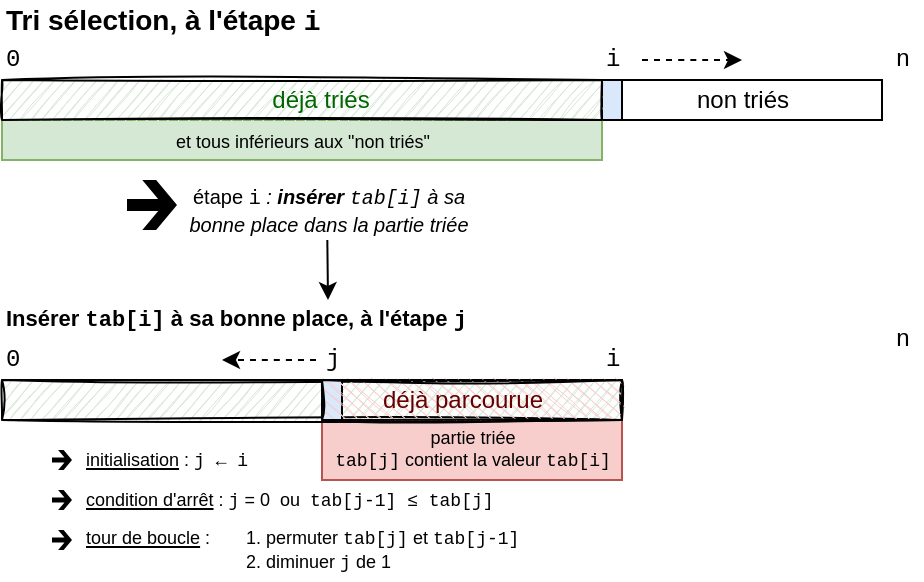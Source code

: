 <mxfile scale="4" border="0">
    <diagram id="_XF6_Xsw8ZZClXzvhntR" name="Page-1">
        <mxGraphModel dx="811" dy="396" grid="1" gridSize="10" guides="1" tooltips="1" connect="1" arrows="1" fold="1" page="1" pageScale="1" pageWidth="583" pageHeight="827" math="0" shadow="0">
            <root>
                <mxCell id="0"/>
                <mxCell id="1" parent="0"/>
                <mxCell id="31" value="" style="group;fillColor=#f8cecc;strokeColor=#b85450;" parent="1" vertex="1" connectable="0">
                    <mxGeometry x="280" y="250" width="150" height="30" as="geometry"/>
                </mxCell>
                <mxCell id="46" value="&lt;div style=&quot;font-size: 9px&quot;&gt;&lt;/div&gt;&lt;span style=&quot;font-family: &amp;quot;helvetica&amp;quot; ; font-size: 9px&quot;&gt;partie triée&lt;br&gt;&lt;/span&gt;&lt;font face=&quot;Courier New&quot;&gt;tab[j]&lt;/font&gt;&lt;span style=&quot;font-family: &amp;quot;helvetica&amp;quot;&quot;&gt;&amp;nbsp;contient la valeur&amp;nbsp;&lt;/span&gt;&lt;font face=&quot;Courier New&quot;&gt;tab[i]&lt;/font&gt;&lt;span style=&quot;font-family: &amp;quot;courier new&amp;quot; ; font-size: 9px&quot;&gt;&lt;br style=&quot;font-size: 9px&quot;&gt;&lt;/span&gt;" style="text;html=1;align=center;verticalAlign=middle;resizable=0;points=[];autosize=1;strokeColor=none;fillColor=none;fontFamily=Helvetica;fontColor=default;fontSize=9;" vertex="1" parent="1">
                    <mxGeometry x="280" y="250" width="150" height="30" as="geometry"/>
                </mxCell>
                <mxCell id="59" value="" style="rounded=0;whiteSpace=wrap;html=1;fontFamily=Courier New;fillColor=#d5e8d4;strokeColor=#000000;sketch=1;shadow=0;glass=0;" vertex="1" parent="1">
                    <mxGeometry x="120" y="230" width="310" height="20" as="geometry"/>
                </mxCell>
                <mxCell id="41" value="" style="whiteSpace=wrap;html=1;rounded=0;fontFamily=Courier New;fillColor=#dae8fc;strokeColor=#000000;labelBorderColor=none;labelBackgroundColor=none;fontColor=default;" vertex="1" parent="1">
                    <mxGeometry x="420" y="80" width="10" height="20" as="geometry"/>
                </mxCell>
                <mxCell id="3" value="" style="whiteSpace=wrap;html=1;rounded=0;fontFamily=Courier New;" parent="1" vertex="1">
                    <mxGeometry x="430" y="80" width="130" height="20" as="geometry"/>
                </mxCell>
                <mxCell id="4" value="0" style="text;html=1;align=left;verticalAlign=middle;resizable=0;points=[];autosize=1;strokeColor=none;fillColor=none;fontFamily=Courier New;" parent="1" vertex="1">
                    <mxGeometry x="120" y="60" width="20" height="20" as="geometry"/>
                </mxCell>
                <mxCell id="60" style="edgeStyle=orthogonalEdgeStyle;html=1;fontFamily=Courier New;fontSize=9;fontColor=#006600;startArrow=none;startFill=0;dashed=1;" edge="1" parent="1" source="5">
                    <mxGeometry relative="1" as="geometry">
                        <mxPoint x="490.0" y="70" as="targetPoint"/>
                    </mxGeometry>
                </mxCell>
                <mxCell id="5" value="i" style="text;html=1;align=left;verticalAlign=middle;resizable=0;points=[];autosize=1;strokeColor=none;fillColor=none;fontFamily=Courier New;" parent="1" vertex="1">
                    <mxGeometry x="420" y="60" width="20" height="20" as="geometry"/>
                </mxCell>
                <mxCell id="6" value="n" style="text;html=1;align=center;verticalAlign=middle;resizable=0;points=[];autosize=1;strokeColor=none;fillColor=none;fontFamily=Courier New;" parent="1" vertex="1">
                    <mxGeometry x="560" y="60" width="20" height="20" as="geometry"/>
                </mxCell>
                <mxCell id="10" value="&lt;font face=&quot;Helvetica&quot;&gt;non triés&lt;/font&gt;" style="text;html=1;align=center;verticalAlign=middle;resizable=0;points=[];autosize=1;strokeColor=none;fillColor=none;fontFamily=Courier New;" parent="1" vertex="1">
                    <mxGeometry x="460" y="80" width="60" height="20" as="geometry"/>
                </mxCell>
                <mxCell id="12" value="0" style="text;html=1;align=left;verticalAlign=middle;resizable=0;points=[];autosize=1;strokeColor=none;fillColor=none;fontFamily=Courier New;" parent="1" vertex="1">
                    <mxGeometry x="120" y="210" width="20" height="20" as="geometry"/>
                </mxCell>
                <mxCell id="13" value="n" style="text;html=1;align=center;verticalAlign=middle;resizable=0;points=[];autosize=1;strokeColor=none;fillColor=none;fontFamily=Courier New;" parent="1" vertex="1">
                    <mxGeometry x="560" y="200" width="20" height="20" as="geometry"/>
                </mxCell>
                <mxCell id="61" style="edgeStyle=orthogonalEdgeStyle;html=1;dashed=1;fontFamily=Courier New;fontSize=9;fontColor=#006600;startArrow=none;startFill=0;sourcePerimeterSpacing=3;" edge="1" parent="1" source="14">
                    <mxGeometry relative="1" as="geometry">
                        <mxPoint x="230" y="220" as="targetPoint"/>
                    </mxGeometry>
                </mxCell>
                <mxCell id="14" value="j" style="text;html=1;align=left;verticalAlign=middle;resizable=0;points=[];autosize=1;strokeColor=none;fillColor=none;fontFamily=Courier New;" parent="1" vertex="1">
                    <mxGeometry x="280" y="210" width="20" height="20" as="geometry"/>
                </mxCell>
                <mxCell id="18" value="" style="group;fillColor=#d5e8d4;strokeColor=#82b366;container=0;" parent="1" vertex="1" connectable="0">
                    <mxGeometry x="120" y="100" width="300" height="20" as="geometry"/>
                </mxCell>
                <mxCell id="2" value="" style="rounded=0;whiteSpace=wrap;html=1;fontFamily=Courier New;fillColor=#d5e8d4;strokeColor=#000000;sketch=1;shadow=0;glass=0;" parent="1" vertex="1">
                    <mxGeometry x="120" y="80" width="300" height="20" as="geometry"/>
                </mxCell>
                <mxCell id="19" value="&lt;font face=&quot;Helvetica&quot; style=&quot;font-size: 14px&quot;&gt;Tri sélection, à l'étape &lt;/font&gt;&lt;font style=&quot;font-size: 14px&quot;&gt;i&lt;/font&gt;" style="text;html=1;align=left;verticalAlign=middle;resizable=0;points=[];autosize=1;strokeColor=none;fillColor=none;fontSize=14;fontFamily=Courier New;fontStyle=1" parent="1" vertex="1">
                    <mxGeometry x="120" y="40" width="170" height="20" as="geometry"/>
                </mxCell>
                <mxCell id="8" value="&lt;font face=&quot;Helvetica&quot; style=&quot;font-size: 9px&quot;&gt;et tous inférieurs aux &quot;non triés&quot;&lt;/font&gt;" style="text;html=1;align=center;verticalAlign=middle;resizable=0;points=[];autosize=1;strokeColor=none;fillColor=none;fontFamily=Helvetica;" parent="1" vertex="1">
                    <mxGeometry x="200" y="100" width="140" height="20" as="geometry"/>
                </mxCell>
                <mxCell id="24" value="&lt;font face=&quot;Helvetica&quot; style=&quot;font-size: 11px&quot;&gt;Insérer &lt;/font&gt;&lt;font style=&quot;font-size: 11px&quot;&gt;tab[i]&lt;/font&gt;&lt;font face=&quot;Helvetica&quot; style=&quot;font-size: 11px&quot;&gt; à sa bonne place, à l'étape &lt;/font&gt;&lt;font style=&quot;font-size: 11px&quot;&gt;j&lt;/font&gt;" style="text;html=1;align=left;verticalAlign=middle;resizable=0;points=[];autosize=1;strokeColor=none;fillColor=none;fontSize=11;fontFamily=Courier New;fontStyle=1" parent="1" vertex="1">
                    <mxGeometry x="120" y="190" width="250" height="20" as="geometry"/>
                </mxCell>
                <mxCell id="7" value="&lt;font face=&quot;Helvetica&quot;&gt;déjà triés&lt;/font&gt;" style="text;html=1;align=center;verticalAlign=middle;resizable=0;points=[];autosize=1;strokeColor=none;fillColor=none;fontFamily=Courier New;fontColor=#006600;" parent="1" vertex="1">
                    <mxGeometry x="248.5" y="80" width="60" height="20" as="geometry"/>
                </mxCell>
                <mxCell id="36" value="" style="shape=mxgraph.signs.travel.arrow_east;html=1;pointerEvents=1;fillColor=#000000;strokeColor=none;verticalLabelPosition=bottom;verticalAlign=top;align=center;sketch=0;rounded=0;shadow=0;glass=0;fontFamily=Courier New;fontSize=8;" parent="1" vertex="1">
                    <mxGeometry x="182.5" y="130" width="25" height="25" as="geometry"/>
                </mxCell>
                <mxCell id="42" value="" style="whiteSpace=wrap;html=1;rounded=0;fontFamily=Courier New;fillColor=#dae8fc;strokeColor=#000000;labelBorderColor=none;labelBackgroundColor=none;fontColor=default;" vertex="1" parent="1">
                    <mxGeometry x="280" y="230" width="10" height="20" as="geometry"/>
                </mxCell>
                <mxCell id="11" value="" style="whiteSpace=wrap;html=1;rounded=0;fontFamily=Courier New;fillColor=#f8cecc;strokeColor=#000000;sketch=1;direction=north;" parent="1" vertex="1">
                    <mxGeometry x="280" y="230" width="150" height="20" as="geometry"/>
                </mxCell>
                <mxCell id="43" value="i" style="text;html=1;align=left;verticalAlign=middle;resizable=0;points=[];autosize=1;strokeColor=none;fillColor=none;fontFamily=Courier New;" vertex="1" parent="1">
                    <mxGeometry x="420" y="210" width="20" height="20" as="geometry"/>
                </mxCell>
                <mxCell id="45" style="edgeStyle=none;html=1;fontFamily=Courier New;fontColor=default;" edge="1" parent="1" source="44">
                    <mxGeometry relative="1" as="geometry">
                        <mxPoint x="283" y="190" as="targetPoint"/>
                    </mxGeometry>
                </mxCell>
                <mxCell id="44" value="&lt;span style=&quot;font-family: &amp;#34;helvetica&amp;#34; ; font-size: 10px&quot;&gt;étape&amp;nbsp;&lt;font face=&quot;Courier New&quot;&gt;i&lt;/font&gt;&amp;nbsp;&lt;/span&gt;&lt;span style=&quot;font-family: &amp;#34;helvetica&amp;#34; ; font-size: 10px ; font-style: italic&quot;&gt;:&amp;nbsp;&lt;/span&gt;&lt;b style=&quot;font-family: &amp;#34;helvetica&amp;#34; ; font-size: 10px ; font-style: italic&quot;&gt;insérer&lt;/b&gt;&lt;span style=&quot;font-family: &amp;#34;helvetica&amp;#34; ; font-size: 10px ; font-style: italic&quot;&gt;&amp;nbsp;&lt;/span&gt;&lt;font face=&quot;Courier New&quot; style=&quot;font-size: 10px ; font-style: italic&quot;&gt;tab[i]&lt;/font&gt;&lt;span style=&quot;font-family: &amp;#34;helvetica&amp;#34; ; font-size: 10px ; font-style: italic&quot;&gt;&amp;nbsp;à sa&lt;/span&gt;&lt;br style=&quot;font-family: &amp;#34;helvetica&amp;#34; ; font-size: 10px ; font-style: italic&quot;&gt;&lt;div style=&quot;font-family: &amp;#34;helvetica&amp;#34; ; font-size: 10px ; font-style: italic ; text-align: left&quot;&gt;bonne&amp;nbsp;place dans la partie triée&lt;/div&gt;" style="text;html=1;align=center;verticalAlign=middle;resizable=0;points=[];autosize=1;strokeColor=none;fillColor=none;fontFamily=Courier New;fontColor=default;" vertex="1" parent="1">
                    <mxGeometry x="207.5" y="130" width="150" height="30" as="geometry"/>
                </mxCell>
                <mxCell id="17" value="&lt;div&gt;&lt;span style=&quot;font-family: &amp;quot;helvetica&amp;quot;&quot;&gt;déjà parcourue&lt;/span&gt;&lt;/div&gt;" style="text;html=1;align=center;verticalAlign=middle;resizable=0;points=[];autosize=1;fontFamily=Courier New;fontColor=#660000;" parent="1" vertex="1">
                    <mxGeometry x="300" y="230" width="100" height="20" as="geometry"/>
                </mxCell>
                <mxCell id="50" value="" style="shape=mxgraph.signs.travel.arrow_east;html=1;pointerEvents=1;fillColor=#000000;strokeColor=none;verticalLabelPosition=bottom;verticalAlign=top;align=center;sketch=0;rounded=0;shadow=0;glass=0;fontFamily=Courier New;fontSize=8;" vertex="1" parent="1">
                    <mxGeometry x="145" y="265" width="10" height="10" as="geometry"/>
                </mxCell>
                <mxCell id="52" value="&lt;u&gt;initialisation&lt;/u&gt; : &lt;font face=&quot;Courier New&quot;&gt;j ← i&lt;/font&gt;" style="text;html=1;align=left;verticalAlign=middle;resizable=0;points=[];autosize=1;strokeColor=none;fillColor=none;fontSize=9;fontFamily=Helvetica;fontColor=default;" vertex="1" parent="1">
                    <mxGeometry x="160" y="260" width="100" height="20" as="geometry"/>
                </mxCell>
                <mxCell id="53" value="&lt;u&gt;condition d'arrêt&lt;/u&gt; :&amp;nbsp;&lt;span style=&quot;font-family: &amp;#34;courier new&amp;#34;&quot;&gt;j&lt;/span&gt;&amp;nbsp;= 0&amp;nbsp; ou&amp;nbsp;&amp;nbsp;&lt;font face=&quot;Courier New&quot;&gt;tab[j-1] ≤ tab[j]&lt;/font&gt;" style="text;html=1;align=left;verticalAlign=middle;resizable=0;points=[];autosize=1;strokeColor=none;fillColor=none;fontSize=9;fontFamily=Helvetica;fontColor=default;" vertex="1" parent="1">
                    <mxGeometry x="160" y="280" width="220" height="20" as="geometry"/>
                </mxCell>
                <mxCell id="54" value="" style="shape=mxgraph.signs.travel.arrow_east;html=1;pointerEvents=1;fillColor=#000000;strokeColor=none;verticalLabelPosition=bottom;verticalAlign=top;align=center;sketch=0;rounded=0;shadow=0;glass=0;fontFamily=Courier New;fontSize=8;" vertex="1" parent="1">
                    <mxGeometry x="145" y="285" width="10" height="10" as="geometry"/>
                </mxCell>
                <mxCell id="55" value="&lt;u&gt;tour de boucle&lt;/u&gt; : &lt;span style=&quot;white-space: pre&quot;&gt;&#9;&lt;/span&gt;1. permuter &lt;font face=&quot;Courier New&quot;&gt;tab[j]&lt;/font&gt; et &lt;font face=&quot;Courier New&quot;&gt;tab[j-1]&lt;br&gt;&lt;/font&gt;&lt;span style=&quot;white-space: pre&quot;&gt;&#9;&lt;/span&gt;&lt;span style=&quot;white-space: pre&quot;&gt;&#9;&lt;/span&gt;&lt;span style=&quot;white-space: pre&quot;&gt;&#9;&lt;/span&gt;&lt;span style=&quot;white-space: pre&quot;&gt;&#9;&lt;/span&gt;2. diminuer &lt;font face=&quot;Courier New&quot;&gt;j&lt;/font&gt; de 1" style="text;html=1;align=left;verticalAlign=bottom;resizable=0;points=[];autosize=1;strokeColor=none;fillColor=none;fontSize=9;fontFamily=Helvetica;fontColor=default;" vertex="1" parent="1">
                    <mxGeometry x="160" y="300" width="230" height="30" as="geometry"/>
                </mxCell>
                <mxCell id="56" value="" style="shape=mxgraph.signs.travel.arrow_east;html=1;pointerEvents=1;fillColor=#000000;strokeColor=none;verticalLabelPosition=bottom;verticalAlign=top;align=center;sketch=0;rounded=0;shadow=0;glass=0;fontFamily=Courier New;fontSize=8;" vertex="1" parent="1">
                    <mxGeometry x="145" y="305" width="10" height="10" as="geometry"/>
                </mxCell>
            </root>
        </mxGraphModel>
    </diagram>
</mxfile>